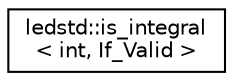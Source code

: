 digraph "Graphical Class Hierarchy"
{
 // LATEX_PDF_SIZE
  edge [fontname="Helvetica",fontsize="10",labelfontname="Helvetica",labelfontsize="10"];
  node [fontname="Helvetica",fontsize="10",shape=record];
  rankdir="LR";
  Node0 [label="ledstd::is_integral\l\< int, If_Valid \>",height=0.2,width=0.4,color="black", fillcolor="white", style="filled",URL="$structledstd_1_1is__integral_3_01int_00_01If__Valid_01_4.html",tooltip=" "];
}
